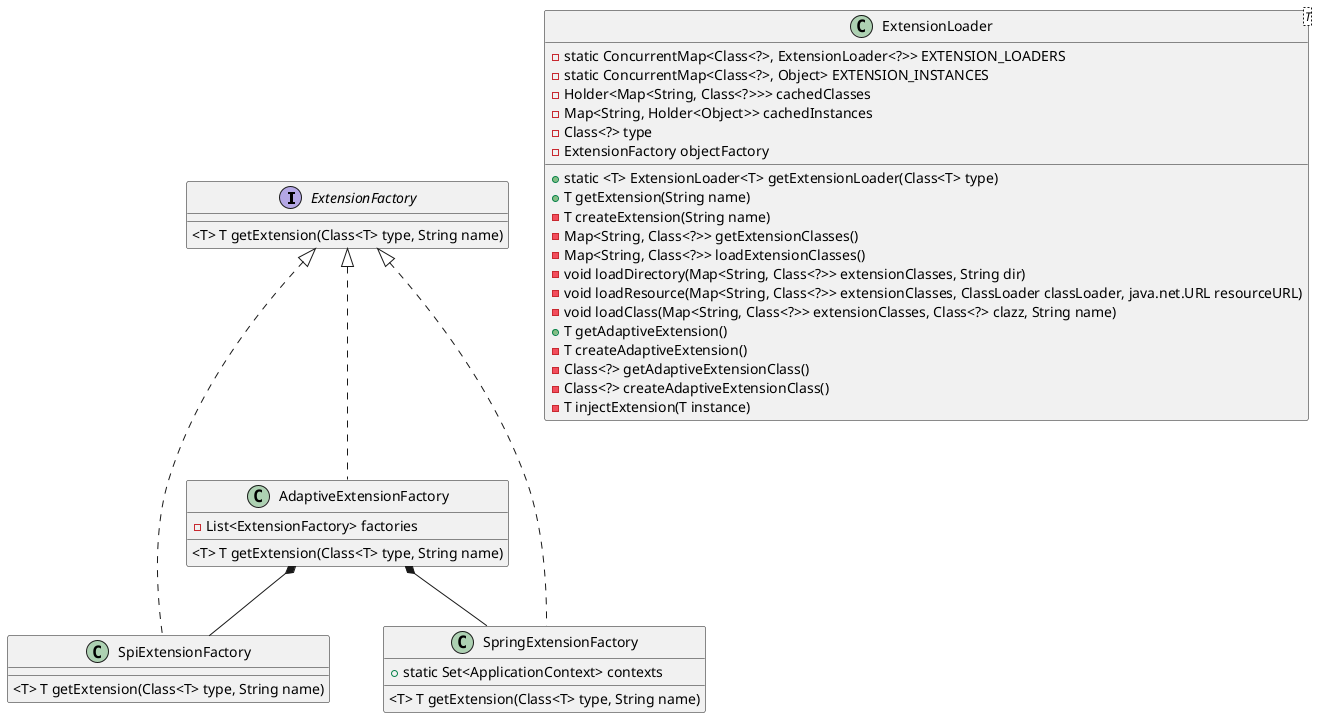 @startuml

interface ExtensionFactory {
    <T> T getExtension(Class<T> type, String name)
}

class AdaptiveExtensionFactory implements ExtensionFactory {
    - List<ExtensionFactory> factories
    <T> T getExtension(Class<T> type, String name)
}

class SpiExtensionFactory implements ExtensionFactory {
    <T> T getExtension(Class<T> type, String name)
}

class SpringExtensionFactory implements ExtensionFactory {
    + static Set<ApplicationContext> contexts
    <T> T getExtension(Class<T> type, String name)
}

AdaptiveExtensionFactory *-- SpiExtensionFactory
AdaptiveExtensionFactory *-- SpringExtensionFactory





class ExtensionLoader<T> {
    -static ConcurrentMap<Class<?>, ExtensionLoader<?>> EXTENSION_LOADERS
    -static ConcurrentMap<Class<?>, Object> EXTENSION_INSTANCES
    -Holder<Map<String, Class<?>>> cachedClasses
    -Map<String, Holder<Object>> cachedInstances
    -Class<?> type
    -ExtensionFactory objectFactory
    +static <T> ExtensionLoader<T> getExtensionLoader(Class<T> type)
    +T getExtension(String name)
    -T createExtension(String name)
    -Map<String, Class<?>> getExtensionClasses()
    -Map<String, Class<?>> loadExtensionClasses()
    -void loadDirectory(Map<String, Class<?>> extensionClasses, String dir)
    -void loadResource(Map<String, Class<?>> extensionClasses, ClassLoader classLoader, java.net.URL resourceURL)
    -void loadClass(Map<String, Class<?>> extensionClasses, Class<?> clazz, String name)
    +T getAdaptiveExtension()
    -T createAdaptiveExtension()
    -Class<?> getAdaptiveExtensionClass()
    -Class<?> createAdaptiveExtensionClass()
    -T injectExtension(T instance)
}

@enduml